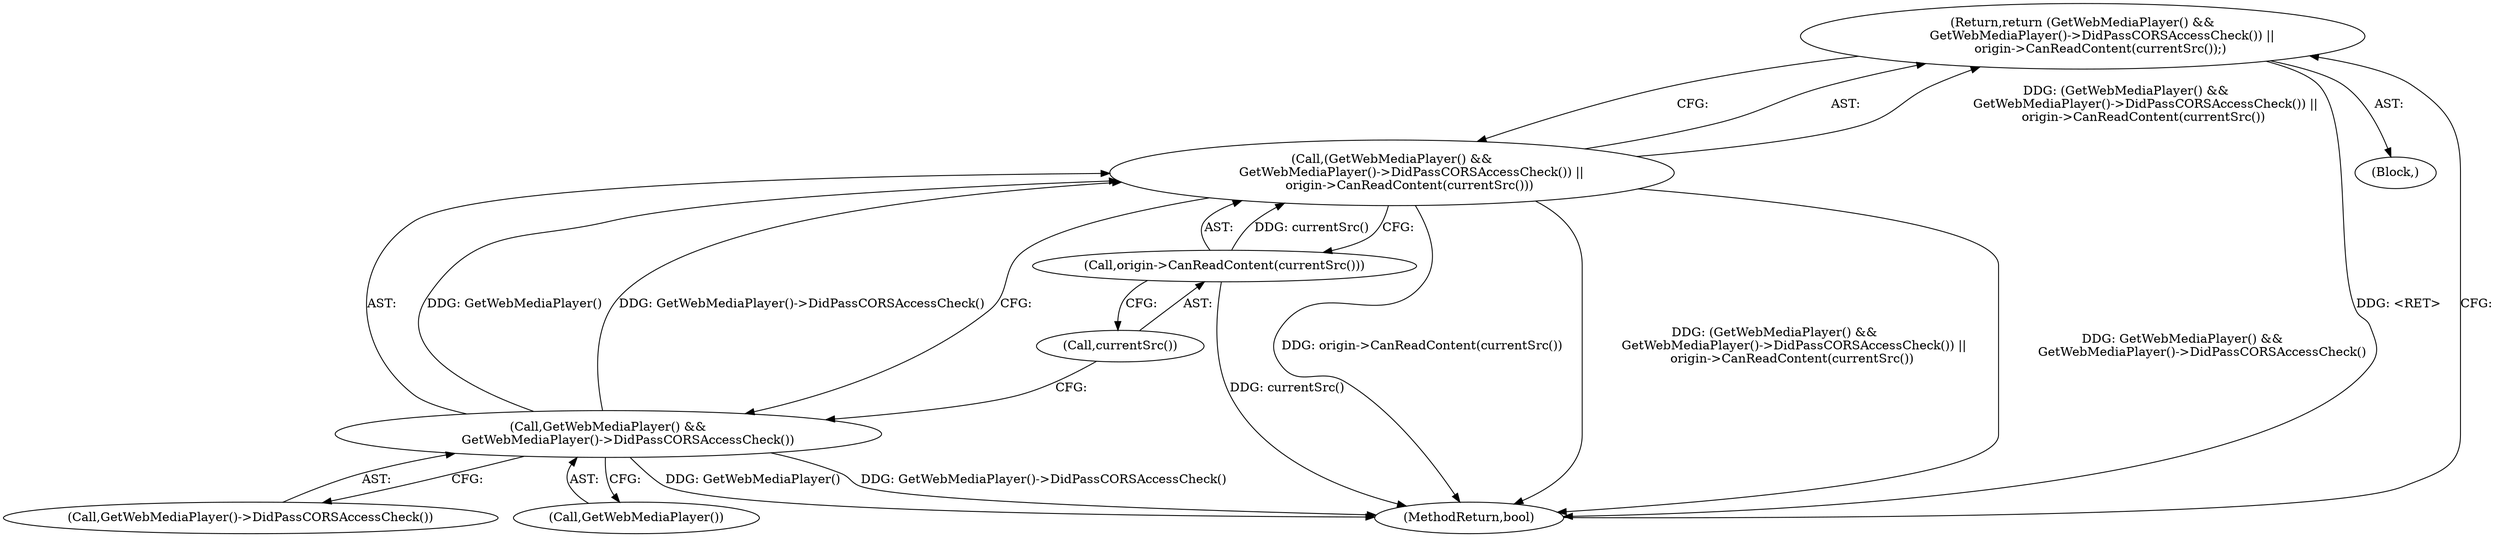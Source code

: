 digraph "1_Chrome_a9cbaa7a40e2b2723cfc2f266c42f4980038a949_11@del" {
"1000115" [label="(Return,return (GetWebMediaPlayer() &&\n          GetWebMediaPlayer()->DidPassCORSAccessCheck()) ||\n         origin->CanReadContent(currentSrc());)"];
"1000116" [label="(Call,(GetWebMediaPlayer() &&\n          GetWebMediaPlayer()->DidPassCORSAccessCheck()) ||\n         origin->CanReadContent(currentSrc()))"];
"1000117" [label="(Call,GetWebMediaPlayer() &&\n          GetWebMediaPlayer()->DidPassCORSAccessCheck())"];
"1000120" [label="(Call,origin->CanReadContent(currentSrc()))"];
"1000122" [label="(MethodReturn,bool)"];
"1000120" [label="(Call,origin->CanReadContent(currentSrc()))"];
"1000119" [label="(Call,GetWebMediaPlayer()->DidPassCORSAccessCheck())"];
"1000118" [label="(Call,GetWebMediaPlayer())"];
"1000117" [label="(Call,GetWebMediaPlayer() &&\n          GetWebMediaPlayer()->DidPassCORSAccessCheck())"];
"1000116" [label="(Call,(GetWebMediaPlayer() &&\n          GetWebMediaPlayer()->DidPassCORSAccessCheck()) ||\n         origin->CanReadContent(currentSrc()))"];
"1000121" [label="(Call,currentSrc())"];
"1000102" [label="(Block,)"];
"1000115" [label="(Return,return (GetWebMediaPlayer() &&\n          GetWebMediaPlayer()->DidPassCORSAccessCheck()) ||\n         origin->CanReadContent(currentSrc());)"];
"1000115" -> "1000102"  [label="AST: "];
"1000115" -> "1000116"  [label="CFG: "];
"1000116" -> "1000115"  [label="AST: "];
"1000122" -> "1000115"  [label="CFG: "];
"1000115" -> "1000122"  [label="DDG: <RET>"];
"1000116" -> "1000115"  [label="DDG: (GetWebMediaPlayer() &&\n          GetWebMediaPlayer()->DidPassCORSAccessCheck()) ||\n         origin->CanReadContent(currentSrc())"];
"1000116" -> "1000117"  [label="CFG: "];
"1000116" -> "1000120"  [label="CFG: "];
"1000117" -> "1000116"  [label="AST: "];
"1000120" -> "1000116"  [label="AST: "];
"1000116" -> "1000122"  [label="DDG: GetWebMediaPlayer() &&\n          GetWebMediaPlayer()->DidPassCORSAccessCheck()"];
"1000116" -> "1000122"  [label="DDG: origin->CanReadContent(currentSrc())"];
"1000116" -> "1000122"  [label="DDG: (GetWebMediaPlayer() &&\n          GetWebMediaPlayer()->DidPassCORSAccessCheck()) ||\n         origin->CanReadContent(currentSrc())"];
"1000117" -> "1000116"  [label="DDG: GetWebMediaPlayer()"];
"1000117" -> "1000116"  [label="DDG: GetWebMediaPlayer()->DidPassCORSAccessCheck()"];
"1000120" -> "1000116"  [label="DDG: currentSrc()"];
"1000117" -> "1000118"  [label="CFG: "];
"1000117" -> "1000119"  [label="CFG: "];
"1000118" -> "1000117"  [label="AST: "];
"1000119" -> "1000117"  [label="AST: "];
"1000121" -> "1000117"  [label="CFG: "];
"1000117" -> "1000122"  [label="DDG: GetWebMediaPlayer()"];
"1000117" -> "1000122"  [label="DDG: GetWebMediaPlayer()->DidPassCORSAccessCheck()"];
"1000120" -> "1000121"  [label="CFG: "];
"1000121" -> "1000120"  [label="AST: "];
"1000120" -> "1000122"  [label="DDG: currentSrc()"];
}
